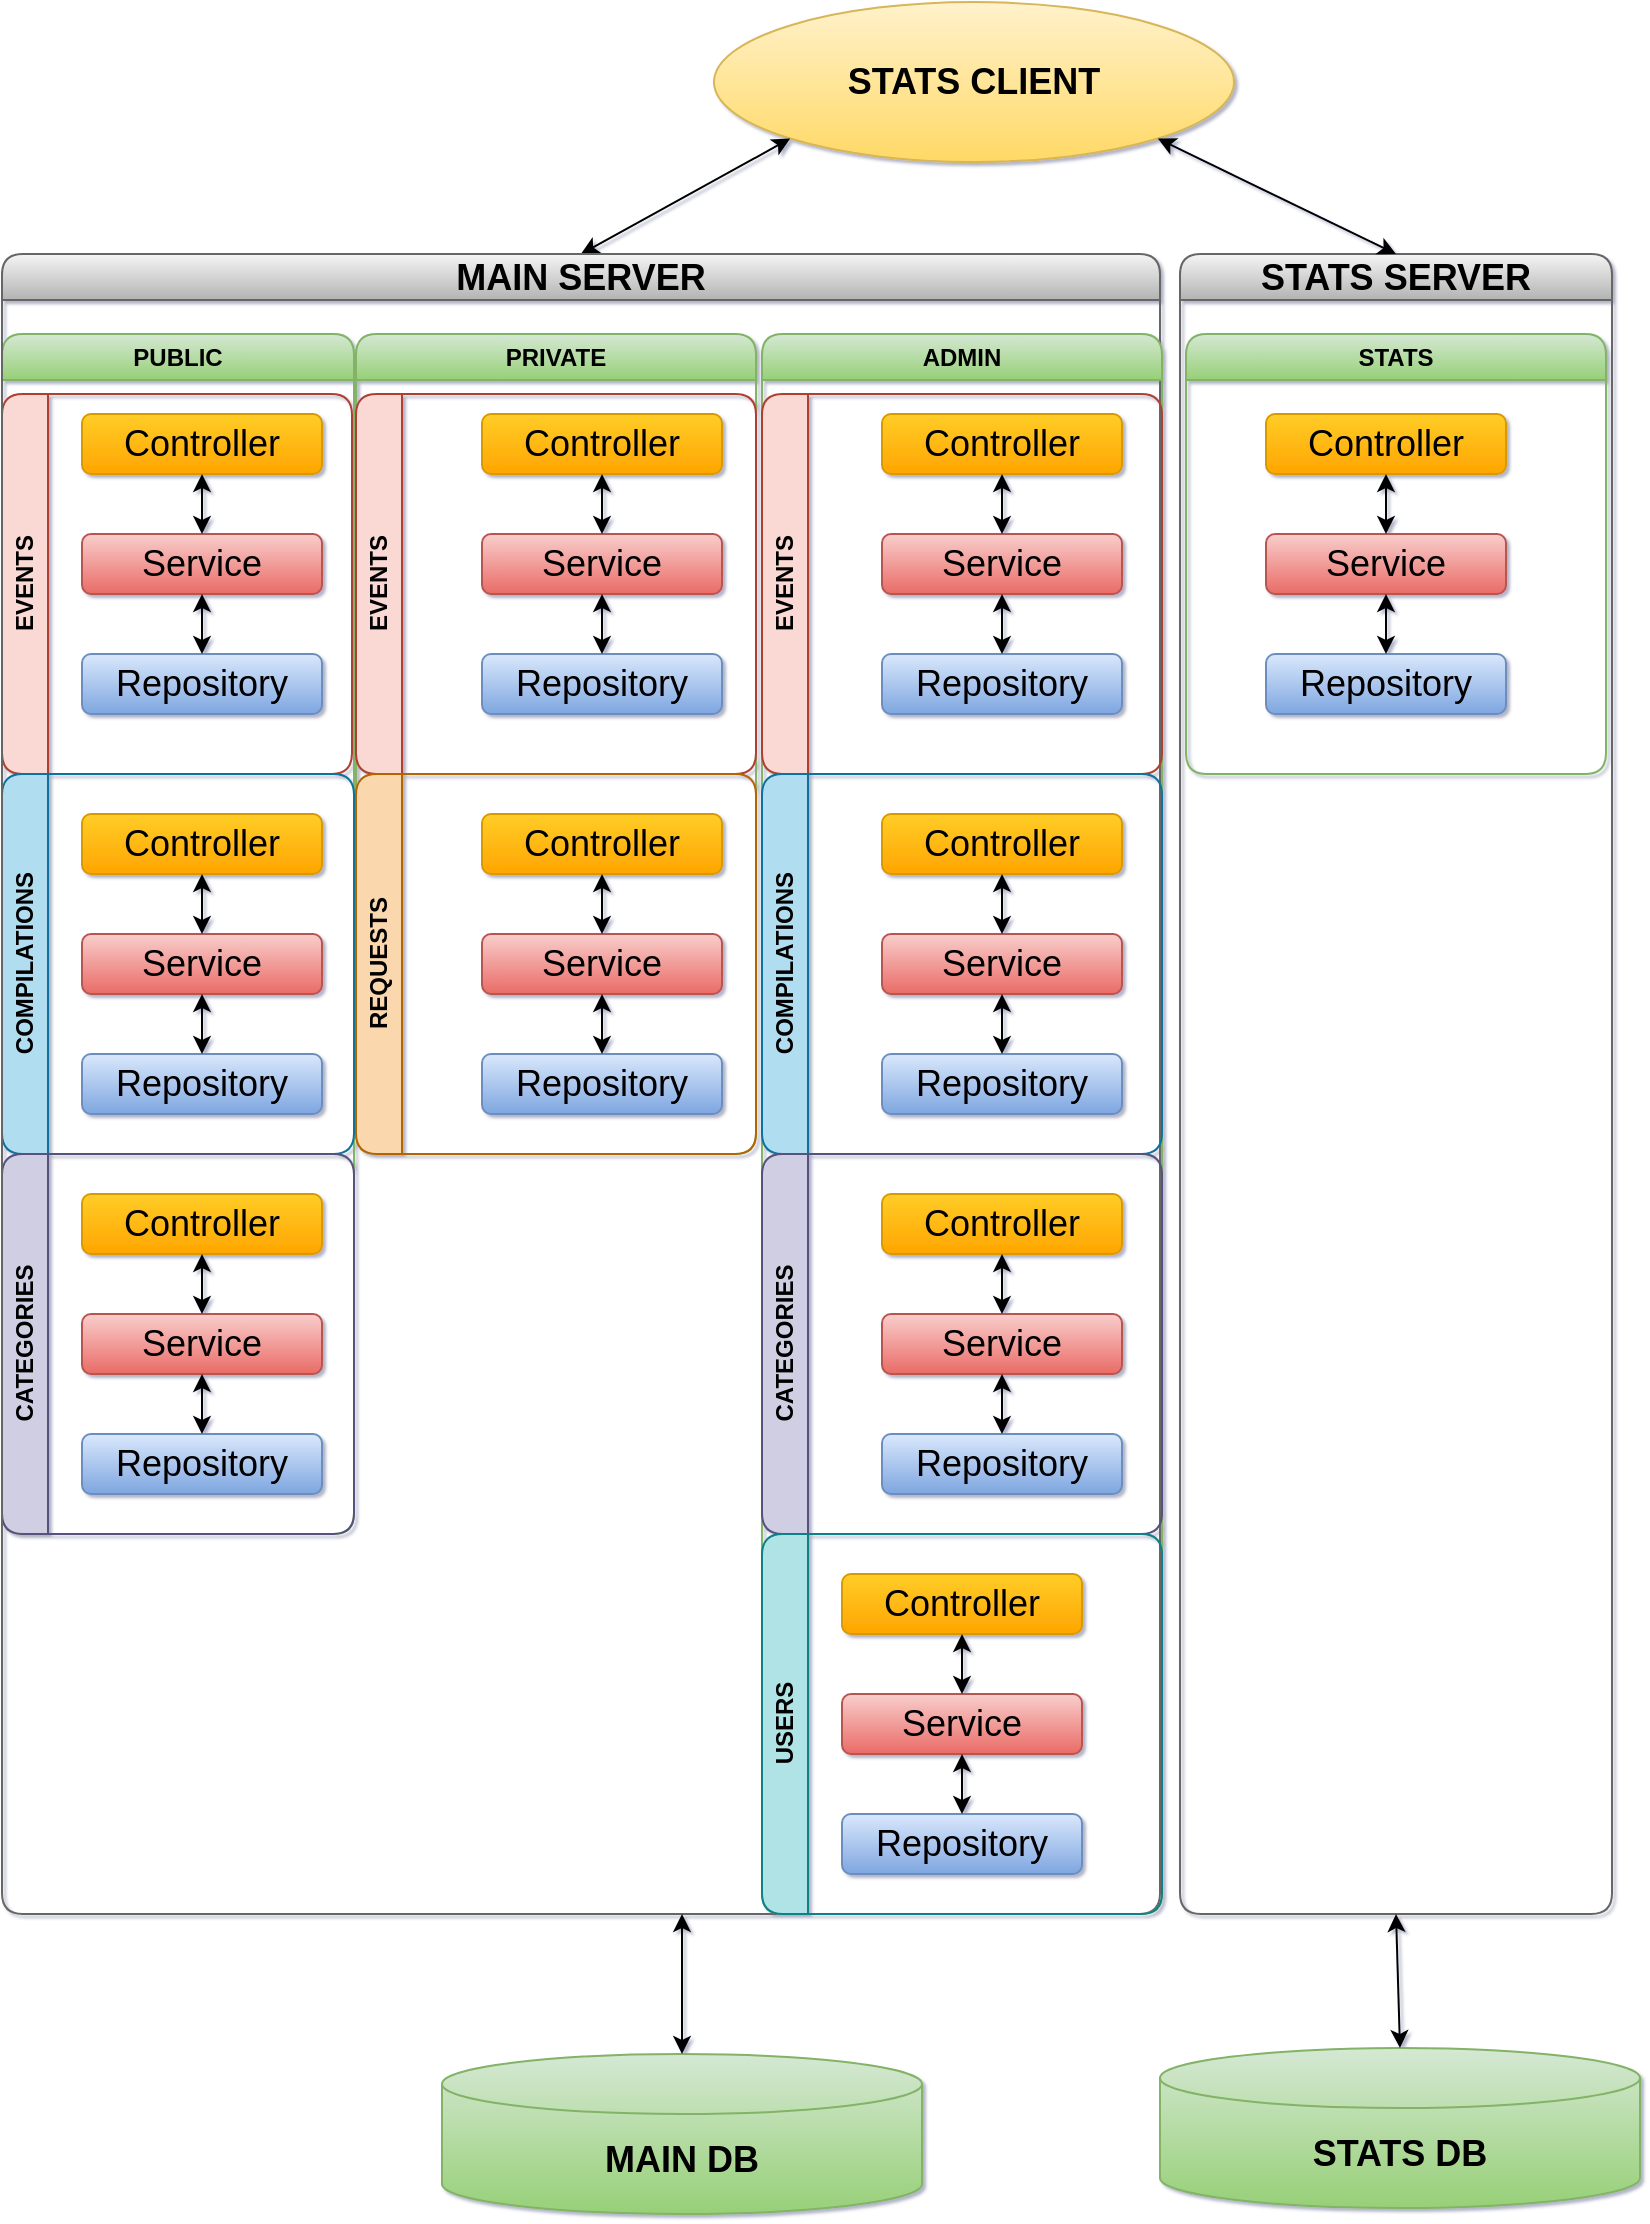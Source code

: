 <mxfile version="20.5.3" type="github"><diagram id="C5RBs43oDa-KdzZeNtuy" name="Page-1"><mxGraphModel dx="1467" dy="1926" grid="0" gridSize="10" guides="1" tooltips="1" connect="1" arrows="1" fold="1" page="1" pageScale="1" pageWidth="827" pageHeight="1169" math="0" shadow="1"><root><mxCell id="WIyWlLk6GJQsqaUBKTNV-0"/><mxCell id="WIyWlLk6GJQsqaUBKTNV-1" parent="WIyWlLk6GJQsqaUBKTNV-0"/><mxCell id="Ok5C3yvkND9ubcWBg9Ac-0" value="PUBLIC" style="swimlane;whiteSpace=wrap;html=1;fillColor=#d5e8d4;strokeColor=#82b366;gradientColor=#97d077;rounded=1;" vertex="1" parent="WIyWlLk6GJQsqaUBKTNV-1"><mxGeometry x="4" y="-989" width="176" height="600" as="geometry"/></mxCell><mxCell id="Ok5C3yvkND9ubcWBg9Ac-2" value="EVENTS" style="swimlane;horizontal=0;whiteSpace=wrap;html=1;fillColor=#fad9d5;strokeColor=#ae4132;rounded=1;" vertex="1" parent="Ok5C3yvkND9ubcWBg9Ac-0"><mxGeometry y="30" width="175" height="190" as="geometry"/></mxCell><mxCell id="Ok5C3yvkND9ubcWBg9Ac-3" value="&lt;div&gt;COMPILATIONS&lt;/div&gt;" style="swimlane;horizontal=0;whiteSpace=wrap;html=1;fillColor=#b1ddf0;strokeColor=#10739e;rounded=1;" vertex="1" parent="Ok5C3yvkND9ubcWBg9Ac-0"><mxGeometry y="220" width="176" height="190" as="geometry"/></mxCell><mxCell id="Ok5C3yvkND9ubcWBg9Ac-4" value="CATEGORIES" style="swimlane;horizontal=0;whiteSpace=wrap;html=1;fillColor=#d0cee2;strokeColor=#56517e;rounded=1;" vertex="1" parent="Ok5C3yvkND9ubcWBg9Ac-0"><mxGeometry y="410" width="176" height="190" as="geometry"/></mxCell><mxCell id="Ok5C3yvkND9ubcWBg9Ac-13" value="&lt;font style=&quot;font-size: 18px;&quot;&gt;STATS SERVER&lt;/font&gt;" style="swimlane;whiteSpace=wrap;html=1;startSize=23;fillColor=#f5f5f5;strokeColor=#666666;gradientColor=#b3b3b3;rounded=1;" vertex="1" parent="WIyWlLk6GJQsqaUBKTNV-1"><mxGeometry x="593" y="-1029" width="216" height="830" as="geometry"/></mxCell><mxCell id="Ok5C3yvkND9ubcWBg9Ac-26" value="STATS" style="swimlane;whiteSpace=wrap;html=1;fillColor=#d5e8d4;gradientColor=#97d077;strokeColor=#82b366;rounded=1;" vertex="1" parent="Ok5C3yvkND9ubcWBg9Ac-13"><mxGeometry x="3" y="40" width="210" height="220" as="geometry"/></mxCell><mxCell id="Ok5C3yvkND9ubcWBg9Ac-49" value="Controller" style="rounded=1;whiteSpace=wrap;html=1;fontSize=18;fillColor=#ffcd28;gradientColor=#ffa500;strokeColor=#d79b00;" vertex="1" parent="Ok5C3yvkND9ubcWBg9Ac-26"><mxGeometry x="40" y="40" width="120" height="30" as="geometry"/></mxCell><mxCell id="Ok5C3yvkND9ubcWBg9Ac-50" value="Service" style="rounded=1;whiteSpace=wrap;html=1;fontSize=18;fillColor=#f8cecc;gradientColor=#ea6b66;strokeColor=#b85450;" vertex="1" parent="Ok5C3yvkND9ubcWBg9Ac-26"><mxGeometry x="40" y="100" width="120" height="30" as="geometry"/></mxCell><mxCell id="Ok5C3yvkND9ubcWBg9Ac-51" value="Repository" style="rounded=1;whiteSpace=wrap;html=1;fontSize=18;fillColor=#dae8fc;gradientColor=#7ea6e0;strokeColor=#6c8ebf;" vertex="1" parent="Ok5C3yvkND9ubcWBg9Ac-26"><mxGeometry x="40" y="160" width="120" height="30" as="geometry"/></mxCell><mxCell id="Ok5C3yvkND9ubcWBg9Ac-52" value="" style="endArrow=classic;startArrow=classic;html=1;rounded=0;fontSize=18;entryX=0.5;entryY=1;entryDx=0;entryDy=0;exitX=0.5;exitY=0;exitDx=0;exitDy=0;" edge="1" parent="Ok5C3yvkND9ubcWBg9Ac-26" source="Ok5C3yvkND9ubcWBg9Ac-50" target="Ok5C3yvkND9ubcWBg9Ac-49"><mxGeometry width="50" height="50" relative="1" as="geometry"><mxPoint x="390" y="260" as="sourcePoint"/><mxPoint x="440" y="210" as="targetPoint"/></mxGeometry></mxCell><mxCell id="Ok5C3yvkND9ubcWBg9Ac-53" value="" style="endArrow=classic;startArrow=classic;html=1;rounded=0;fontSize=18;entryX=0.5;entryY=1;entryDx=0;entryDy=0;exitX=0.5;exitY=0;exitDx=0;exitDy=0;" edge="1" parent="Ok5C3yvkND9ubcWBg9Ac-26" source="Ok5C3yvkND9ubcWBg9Ac-51" target="Ok5C3yvkND9ubcWBg9Ac-50"><mxGeometry width="50" height="50" relative="1" as="geometry"><mxPoint x="110" y="150" as="sourcePoint"/><mxPoint x="110" y="120" as="targetPoint"/></mxGeometry></mxCell><mxCell id="Ok5C3yvkND9ubcWBg9Ac-17" value="&lt;font style=&quot;font-size: 18px;&quot;&gt;&lt;b&gt;STATS CLIENT&lt;/b&gt;&lt;/font&gt;" style="ellipse;whiteSpace=wrap;html=1;rounded=1;fillColor=#fff2cc;strokeColor=#d6b656;gradientColor=#ffd966;" vertex="1" parent="WIyWlLk6GJQsqaUBKTNV-1"><mxGeometry x="360" y="-1155" width="260" height="80" as="geometry"/></mxCell><mxCell id="Ok5C3yvkND9ubcWBg9Ac-21" value="" style="endArrow=classic;startArrow=classic;html=1;rounded=1;entryX=0;entryY=1;entryDx=0;entryDy=0;exitX=0.5;exitY=0;exitDx=0;exitDy=0;" edge="1" parent="WIyWlLk6GJQsqaUBKTNV-1" source="Ok5C3yvkND9ubcWBg9Ac-24" target="Ok5C3yvkND9ubcWBg9Ac-17"><mxGeometry width="50" height="50" relative="1" as="geometry"><mxPoint x="304" y="-989.28" as="sourcePoint"/><mxPoint x="335.924" y="-1070.996" as="targetPoint"/></mxGeometry></mxCell><mxCell id="Ok5C3yvkND9ubcWBg9Ac-23" value="" style="endArrow=classic;startArrow=classic;html=1;rounded=1;entryX=1;entryY=1;entryDx=0;entryDy=0;exitX=0.5;exitY=0;exitDx=0;exitDy=0;" edge="1" parent="WIyWlLk6GJQsqaUBKTNV-1" source="Ok5C3yvkND9ubcWBg9Ac-13" target="Ok5C3yvkND9ubcWBg9Ac-17"><mxGeometry width="50" height="50" relative="1" as="geometry"><mxPoint x="542.08" y="-1017.28" as="sourcePoint"/><mxPoint x="434.004" y="-1088.996" as="targetPoint"/></mxGeometry></mxCell><mxCell id="Ok5C3yvkND9ubcWBg9Ac-24" value="&lt;font style=&quot;font-size: 18px;&quot;&gt;MAIN SERVER&lt;/font&gt;" style="swimlane;whiteSpace=wrap;html=1;fillColor=#f5f5f5;strokeColor=#666666;gradientColor=#b3b3b3;rounded=1;" vertex="1" parent="WIyWlLk6GJQsqaUBKTNV-1"><mxGeometry x="4" y="-1029" width="579" height="830" as="geometry"/></mxCell><mxCell id="Ok5C3yvkND9ubcWBg9Ac-34" value="Controller" style="rounded=1;whiteSpace=wrap;html=1;fontSize=18;fillColor=#ffcd28;gradientColor=#ffa500;strokeColor=#d79b00;" vertex="1" parent="Ok5C3yvkND9ubcWBg9Ac-24"><mxGeometry x="40" y="80" width="120" height="30" as="geometry"/></mxCell><mxCell id="Ok5C3yvkND9ubcWBg9Ac-35" value="Service" style="rounded=1;whiteSpace=wrap;html=1;fontSize=18;fillColor=#f8cecc;gradientColor=#ea6b66;strokeColor=#b85450;" vertex="1" parent="Ok5C3yvkND9ubcWBg9Ac-24"><mxGeometry x="40" y="140" width="120" height="30" as="geometry"/></mxCell><mxCell id="Ok5C3yvkND9ubcWBg9Ac-36" value="Repository" style="rounded=1;whiteSpace=wrap;html=1;fontSize=18;fillColor=#dae8fc;gradientColor=#7ea6e0;strokeColor=#6c8ebf;" vertex="1" parent="Ok5C3yvkND9ubcWBg9Ac-24"><mxGeometry x="40" y="200" width="120" height="30" as="geometry"/></mxCell><mxCell id="Ok5C3yvkND9ubcWBg9Ac-37" value="" style="endArrow=classic;startArrow=classic;html=1;rounded=0;fontSize=18;entryX=0.5;entryY=1;entryDx=0;entryDy=0;exitX=0.5;exitY=0;exitDx=0;exitDy=0;" edge="1" parent="Ok5C3yvkND9ubcWBg9Ac-24" source="Ok5C3yvkND9ubcWBg9Ac-35" target="Ok5C3yvkND9ubcWBg9Ac-34"><mxGeometry width="50" height="50" relative="1" as="geometry"><mxPoint x="390" y="260" as="sourcePoint"/><mxPoint x="440" y="210" as="targetPoint"/></mxGeometry></mxCell><mxCell id="Ok5C3yvkND9ubcWBg9Ac-38" value="" style="endArrow=classic;startArrow=classic;html=1;rounded=0;fontSize=18;entryX=0.5;entryY=1;entryDx=0;entryDy=0;exitX=0.5;exitY=0;exitDx=0;exitDy=0;" edge="1" parent="Ok5C3yvkND9ubcWBg9Ac-24" source="Ok5C3yvkND9ubcWBg9Ac-36" target="Ok5C3yvkND9ubcWBg9Ac-35"><mxGeometry width="50" height="50" relative="1" as="geometry"><mxPoint x="110" y="150" as="sourcePoint"/><mxPoint x="110" y="120" as="targetPoint"/></mxGeometry></mxCell><mxCell id="Ok5C3yvkND9ubcWBg9Ac-39" value="Controller" style="rounded=1;whiteSpace=wrap;html=1;fontSize=18;fillColor=#ffcd28;gradientColor=#ffa500;strokeColor=#d79b00;" vertex="1" parent="Ok5C3yvkND9ubcWBg9Ac-24"><mxGeometry x="240" y="80" width="120" height="30" as="geometry"/></mxCell><mxCell id="Ok5C3yvkND9ubcWBg9Ac-40" value="Service" style="rounded=1;whiteSpace=wrap;html=1;fontSize=18;fillColor=#f8cecc;gradientColor=#ea6b66;strokeColor=#b85450;" vertex="1" parent="Ok5C3yvkND9ubcWBg9Ac-24"><mxGeometry x="240" y="140" width="120" height="30" as="geometry"/></mxCell><mxCell id="Ok5C3yvkND9ubcWBg9Ac-41" value="Repository" style="rounded=1;whiteSpace=wrap;html=1;fontSize=18;fillColor=#dae8fc;gradientColor=#7ea6e0;strokeColor=#6c8ebf;" vertex="1" parent="Ok5C3yvkND9ubcWBg9Ac-24"><mxGeometry x="240" y="200" width="120" height="30" as="geometry"/></mxCell><mxCell id="Ok5C3yvkND9ubcWBg9Ac-42" value="" style="endArrow=classic;startArrow=classic;html=1;rounded=0;fontSize=18;entryX=0.5;entryY=1;entryDx=0;entryDy=0;exitX=0.5;exitY=0;exitDx=0;exitDy=0;" edge="1" parent="Ok5C3yvkND9ubcWBg9Ac-24" source="Ok5C3yvkND9ubcWBg9Ac-40" target="Ok5C3yvkND9ubcWBg9Ac-39"><mxGeometry width="50" height="50" relative="1" as="geometry"><mxPoint x="590" y="300" as="sourcePoint"/><mxPoint x="640" y="250" as="targetPoint"/></mxGeometry></mxCell><mxCell id="Ok5C3yvkND9ubcWBg9Ac-43" value="" style="endArrow=classic;startArrow=classic;html=1;rounded=0;fontSize=18;entryX=0.5;entryY=1;entryDx=0;entryDy=0;exitX=0.5;exitY=0;exitDx=0;exitDy=0;" edge="1" parent="Ok5C3yvkND9ubcWBg9Ac-24" source="Ok5C3yvkND9ubcWBg9Ac-41" target="Ok5C3yvkND9ubcWBg9Ac-40"><mxGeometry width="50" height="50" relative="1" as="geometry"><mxPoint x="310" y="190" as="sourcePoint"/><mxPoint x="310" y="160" as="targetPoint"/></mxGeometry></mxCell><mxCell id="Ok5C3yvkND9ubcWBg9Ac-44" value="Controller" style="rounded=1;whiteSpace=wrap;html=1;fontSize=18;fillColor=#ffcd28;gradientColor=#ffa500;strokeColor=#d79b00;" vertex="1" parent="Ok5C3yvkND9ubcWBg9Ac-24"><mxGeometry x="440" y="80" width="120" height="30" as="geometry"/></mxCell><mxCell id="Ok5C3yvkND9ubcWBg9Ac-45" value="Service" style="rounded=1;whiteSpace=wrap;html=1;fontSize=18;fillColor=#f8cecc;gradientColor=#ea6b66;strokeColor=#b85450;" vertex="1" parent="Ok5C3yvkND9ubcWBg9Ac-24"><mxGeometry x="440" y="140" width="120" height="30" as="geometry"/></mxCell><mxCell id="Ok5C3yvkND9ubcWBg9Ac-46" value="Repository" style="rounded=1;whiteSpace=wrap;html=1;fontSize=18;fillColor=#dae8fc;gradientColor=#7ea6e0;strokeColor=#6c8ebf;" vertex="1" parent="Ok5C3yvkND9ubcWBg9Ac-24"><mxGeometry x="440" y="200" width="120" height="30" as="geometry"/></mxCell><mxCell id="Ok5C3yvkND9ubcWBg9Ac-47" value="" style="endArrow=classic;startArrow=classic;html=1;rounded=0;fontSize=18;entryX=0.5;entryY=1;entryDx=0;entryDy=0;exitX=0.5;exitY=0;exitDx=0;exitDy=0;" edge="1" parent="Ok5C3yvkND9ubcWBg9Ac-24" source="Ok5C3yvkND9ubcWBg9Ac-45" target="Ok5C3yvkND9ubcWBg9Ac-44"><mxGeometry width="50" height="50" relative="1" as="geometry"><mxPoint x="790" y="300" as="sourcePoint"/><mxPoint x="840" y="250" as="targetPoint"/></mxGeometry></mxCell><mxCell id="Ok5C3yvkND9ubcWBg9Ac-48" value="" style="endArrow=classic;startArrow=classic;html=1;rounded=0;fontSize=18;entryX=0.5;entryY=1;entryDx=0;entryDy=0;exitX=0.5;exitY=0;exitDx=0;exitDy=0;" edge="1" parent="Ok5C3yvkND9ubcWBg9Ac-24" source="Ok5C3yvkND9ubcWBg9Ac-46" target="Ok5C3yvkND9ubcWBg9Ac-45"><mxGeometry width="50" height="50" relative="1" as="geometry"><mxPoint x="510" y="190" as="sourcePoint"/><mxPoint x="510" y="160" as="targetPoint"/></mxGeometry></mxCell><mxCell id="Ok5C3yvkND9ubcWBg9Ac-54" value="Controller" style="rounded=1;whiteSpace=wrap;html=1;fontSize=18;fillColor=#ffcd28;gradientColor=#ffa500;strokeColor=#d79b00;" vertex="1" parent="Ok5C3yvkND9ubcWBg9Ac-24"><mxGeometry x="40" y="280" width="120" height="30" as="geometry"/></mxCell><mxCell id="Ok5C3yvkND9ubcWBg9Ac-55" value="Service" style="rounded=1;whiteSpace=wrap;html=1;fontSize=18;fillColor=#f8cecc;gradientColor=#ea6b66;strokeColor=#b85450;" vertex="1" parent="Ok5C3yvkND9ubcWBg9Ac-24"><mxGeometry x="40" y="340" width="120" height="30" as="geometry"/></mxCell><mxCell id="Ok5C3yvkND9ubcWBg9Ac-56" value="Repository" style="rounded=1;whiteSpace=wrap;html=1;fontSize=18;fillColor=#dae8fc;gradientColor=#7ea6e0;strokeColor=#6c8ebf;" vertex="1" parent="Ok5C3yvkND9ubcWBg9Ac-24"><mxGeometry x="40" y="400" width="120" height="30" as="geometry"/></mxCell><mxCell id="Ok5C3yvkND9ubcWBg9Ac-57" value="" style="endArrow=classic;startArrow=classic;html=1;rounded=0;fontSize=18;entryX=0.5;entryY=1;entryDx=0;entryDy=0;exitX=0.5;exitY=0;exitDx=0;exitDy=0;" edge="1" parent="Ok5C3yvkND9ubcWBg9Ac-24" source="Ok5C3yvkND9ubcWBg9Ac-55" target="Ok5C3yvkND9ubcWBg9Ac-54"><mxGeometry width="50" height="50" relative="1" as="geometry"><mxPoint x="390" y="500" as="sourcePoint"/><mxPoint x="440" y="450" as="targetPoint"/></mxGeometry></mxCell><mxCell id="Ok5C3yvkND9ubcWBg9Ac-58" value="" style="endArrow=classic;startArrow=classic;html=1;rounded=0;fontSize=18;entryX=0.5;entryY=1;entryDx=0;entryDy=0;exitX=0.5;exitY=0;exitDx=0;exitDy=0;" edge="1" parent="Ok5C3yvkND9ubcWBg9Ac-24" source="Ok5C3yvkND9ubcWBg9Ac-56" target="Ok5C3yvkND9ubcWBg9Ac-55"><mxGeometry width="50" height="50" relative="1" as="geometry"><mxPoint x="110" y="390" as="sourcePoint"/><mxPoint x="110" y="360" as="targetPoint"/></mxGeometry></mxCell><mxCell id="Ok5C3yvkND9ubcWBg9Ac-59" value="Controller" style="rounded=1;whiteSpace=wrap;html=1;fontSize=18;fillColor=#ffcd28;gradientColor=#ffa500;strokeColor=#d79b00;" vertex="1" parent="Ok5C3yvkND9ubcWBg9Ac-24"><mxGeometry x="240" y="280" width="120" height="30" as="geometry"/></mxCell><mxCell id="Ok5C3yvkND9ubcWBg9Ac-60" value="Service" style="rounded=1;whiteSpace=wrap;html=1;fontSize=18;fillColor=#f8cecc;gradientColor=#ea6b66;strokeColor=#b85450;" vertex="1" parent="Ok5C3yvkND9ubcWBg9Ac-24"><mxGeometry x="240" y="340" width="120" height="30" as="geometry"/></mxCell><mxCell id="Ok5C3yvkND9ubcWBg9Ac-61" value="Repository" style="rounded=1;whiteSpace=wrap;html=1;fontSize=18;fillColor=#dae8fc;gradientColor=#7ea6e0;strokeColor=#6c8ebf;" vertex="1" parent="Ok5C3yvkND9ubcWBg9Ac-24"><mxGeometry x="240" y="400" width="120" height="30" as="geometry"/></mxCell><mxCell id="Ok5C3yvkND9ubcWBg9Ac-62" value="" style="endArrow=classic;startArrow=classic;html=1;rounded=0;fontSize=18;entryX=0.5;entryY=1;entryDx=0;entryDy=0;exitX=0.5;exitY=0;exitDx=0;exitDy=0;" edge="1" parent="Ok5C3yvkND9ubcWBg9Ac-24" source="Ok5C3yvkND9ubcWBg9Ac-60" target="Ok5C3yvkND9ubcWBg9Ac-59"><mxGeometry width="50" height="50" relative="1" as="geometry"><mxPoint x="590" y="500" as="sourcePoint"/><mxPoint x="640" y="450" as="targetPoint"/></mxGeometry></mxCell><mxCell id="Ok5C3yvkND9ubcWBg9Ac-63" value="" style="endArrow=classic;startArrow=classic;html=1;rounded=0;fontSize=18;entryX=0.5;entryY=1;entryDx=0;entryDy=0;exitX=0.5;exitY=0;exitDx=0;exitDy=0;" edge="1" parent="Ok5C3yvkND9ubcWBg9Ac-24" source="Ok5C3yvkND9ubcWBg9Ac-61" target="Ok5C3yvkND9ubcWBg9Ac-60"><mxGeometry width="50" height="50" relative="1" as="geometry"><mxPoint x="310" y="390" as="sourcePoint"/><mxPoint x="310" y="360" as="targetPoint"/></mxGeometry></mxCell><mxCell id="Ok5C3yvkND9ubcWBg9Ac-64" value="Controller" style="rounded=1;whiteSpace=wrap;html=1;fontSize=18;fillColor=#ffcd28;gradientColor=#ffa500;strokeColor=#d79b00;" vertex="1" parent="Ok5C3yvkND9ubcWBg9Ac-24"><mxGeometry x="440" y="280" width="120" height="30" as="geometry"/></mxCell><mxCell id="Ok5C3yvkND9ubcWBg9Ac-65" value="Service" style="rounded=1;whiteSpace=wrap;html=1;fontSize=18;fillColor=#f8cecc;gradientColor=#ea6b66;strokeColor=#b85450;" vertex="1" parent="Ok5C3yvkND9ubcWBg9Ac-24"><mxGeometry x="440" y="340" width="120" height="30" as="geometry"/></mxCell><mxCell id="Ok5C3yvkND9ubcWBg9Ac-66" value="Repository" style="rounded=1;whiteSpace=wrap;html=1;fontSize=18;fillColor=#dae8fc;gradientColor=#7ea6e0;strokeColor=#6c8ebf;" vertex="1" parent="Ok5C3yvkND9ubcWBg9Ac-24"><mxGeometry x="440" y="400" width="120" height="30" as="geometry"/></mxCell><mxCell id="Ok5C3yvkND9ubcWBg9Ac-67" value="" style="endArrow=classic;startArrow=classic;html=1;rounded=0;fontSize=18;entryX=0.5;entryY=1;entryDx=0;entryDy=0;exitX=0.5;exitY=0;exitDx=0;exitDy=0;" edge="1" parent="Ok5C3yvkND9ubcWBg9Ac-24" source="Ok5C3yvkND9ubcWBg9Ac-65" target="Ok5C3yvkND9ubcWBg9Ac-64"><mxGeometry width="50" height="50" relative="1" as="geometry"><mxPoint x="790" y="500" as="sourcePoint"/><mxPoint x="840" y="450" as="targetPoint"/></mxGeometry></mxCell><mxCell id="Ok5C3yvkND9ubcWBg9Ac-68" value="" style="endArrow=classic;startArrow=classic;html=1;rounded=0;fontSize=18;entryX=0.5;entryY=1;entryDx=0;entryDy=0;exitX=0.5;exitY=0;exitDx=0;exitDy=0;" edge="1" parent="Ok5C3yvkND9ubcWBg9Ac-24" source="Ok5C3yvkND9ubcWBg9Ac-66" target="Ok5C3yvkND9ubcWBg9Ac-65"><mxGeometry width="50" height="50" relative="1" as="geometry"><mxPoint x="510" y="390" as="sourcePoint"/><mxPoint x="510" y="360" as="targetPoint"/></mxGeometry></mxCell><mxCell id="Ok5C3yvkND9ubcWBg9Ac-69" value="Controller" style="rounded=1;whiteSpace=wrap;html=1;fontSize=18;fillColor=#ffcd28;gradientColor=#ffa500;strokeColor=#d79b00;" vertex="1" parent="Ok5C3yvkND9ubcWBg9Ac-24"><mxGeometry x="40" y="470" width="120" height="30" as="geometry"/></mxCell><mxCell id="Ok5C3yvkND9ubcWBg9Ac-70" value="Service" style="rounded=1;whiteSpace=wrap;html=1;fontSize=18;fillColor=#f8cecc;gradientColor=#ea6b66;strokeColor=#b85450;" vertex="1" parent="Ok5C3yvkND9ubcWBg9Ac-24"><mxGeometry x="40" y="530" width="120" height="30" as="geometry"/></mxCell><mxCell id="Ok5C3yvkND9ubcWBg9Ac-71" value="Repository" style="rounded=1;whiteSpace=wrap;html=1;fontSize=18;fillColor=#dae8fc;gradientColor=#7ea6e0;strokeColor=#6c8ebf;" vertex="1" parent="Ok5C3yvkND9ubcWBg9Ac-24"><mxGeometry x="40" y="590" width="120" height="30" as="geometry"/></mxCell><mxCell id="Ok5C3yvkND9ubcWBg9Ac-72" value="" style="endArrow=classic;startArrow=classic;html=1;rounded=0;fontSize=18;entryX=0.5;entryY=1;entryDx=0;entryDy=0;exitX=0.5;exitY=0;exitDx=0;exitDy=0;" edge="1" parent="Ok5C3yvkND9ubcWBg9Ac-24" source="Ok5C3yvkND9ubcWBg9Ac-70" target="Ok5C3yvkND9ubcWBg9Ac-69"><mxGeometry width="50" height="50" relative="1" as="geometry"><mxPoint x="390" y="690" as="sourcePoint"/><mxPoint x="440" y="640" as="targetPoint"/></mxGeometry></mxCell><mxCell id="Ok5C3yvkND9ubcWBg9Ac-73" value="" style="endArrow=classic;startArrow=classic;html=1;rounded=0;fontSize=18;entryX=0.5;entryY=1;entryDx=0;entryDy=0;exitX=0.5;exitY=0;exitDx=0;exitDy=0;" edge="1" parent="Ok5C3yvkND9ubcWBg9Ac-24" source="Ok5C3yvkND9ubcWBg9Ac-71" target="Ok5C3yvkND9ubcWBg9Ac-70"><mxGeometry width="50" height="50" relative="1" as="geometry"><mxPoint x="110" y="580" as="sourcePoint"/><mxPoint x="110" y="550" as="targetPoint"/></mxGeometry></mxCell><mxCell id="Ok5C3yvkND9ubcWBg9Ac-74" value="Controller" style="rounded=1;whiteSpace=wrap;html=1;fontSize=18;fillColor=#ffcd28;gradientColor=#ffa500;strokeColor=#d79b00;" vertex="1" parent="Ok5C3yvkND9ubcWBg9Ac-24"><mxGeometry x="440" y="470" width="120" height="30" as="geometry"/></mxCell><mxCell id="Ok5C3yvkND9ubcWBg9Ac-75" value="Service" style="rounded=1;whiteSpace=wrap;html=1;fontSize=18;fillColor=#f8cecc;gradientColor=#ea6b66;strokeColor=#b85450;" vertex="1" parent="Ok5C3yvkND9ubcWBg9Ac-24"><mxGeometry x="440" y="530" width="120" height="30" as="geometry"/></mxCell><mxCell id="Ok5C3yvkND9ubcWBg9Ac-76" value="Repository" style="rounded=1;whiteSpace=wrap;html=1;fontSize=18;fillColor=#dae8fc;gradientColor=#7ea6e0;strokeColor=#6c8ebf;" vertex="1" parent="Ok5C3yvkND9ubcWBg9Ac-24"><mxGeometry x="440" y="590" width="120" height="30" as="geometry"/></mxCell><mxCell id="Ok5C3yvkND9ubcWBg9Ac-77" value="" style="endArrow=classic;startArrow=classic;html=1;rounded=0;fontSize=18;entryX=0.5;entryY=1;entryDx=0;entryDy=0;exitX=0.5;exitY=0;exitDx=0;exitDy=0;" edge="1" parent="Ok5C3yvkND9ubcWBg9Ac-24" source="Ok5C3yvkND9ubcWBg9Ac-75" target="Ok5C3yvkND9ubcWBg9Ac-74"><mxGeometry width="50" height="50" relative="1" as="geometry"><mxPoint x="790" y="690" as="sourcePoint"/><mxPoint x="840" y="640" as="targetPoint"/></mxGeometry></mxCell><mxCell id="Ok5C3yvkND9ubcWBg9Ac-78" value="" style="endArrow=classic;startArrow=classic;html=1;rounded=0;fontSize=18;entryX=0.5;entryY=1;entryDx=0;entryDy=0;exitX=0.5;exitY=0;exitDx=0;exitDy=0;" edge="1" parent="Ok5C3yvkND9ubcWBg9Ac-24" source="Ok5C3yvkND9ubcWBg9Ac-76" target="Ok5C3yvkND9ubcWBg9Ac-75"><mxGeometry width="50" height="50" relative="1" as="geometry"><mxPoint x="510" y="580" as="sourcePoint"/><mxPoint x="510" y="550" as="targetPoint"/></mxGeometry></mxCell><mxCell id="Ok5C3yvkND9ubcWBg9Ac-5" value="PRIVATE" style="swimlane;whiteSpace=wrap;html=1;fillColor=#d5e8d4;strokeColor=#82b366;gradientColor=#97d077;rounded=1;" vertex="1" parent="Ok5C3yvkND9ubcWBg9Ac-24"><mxGeometry x="177" y="40" width="200" height="410" as="geometry"/></mxCell><mxCell id="Ok5C3yvkND9ubcWBg9Ac-6" value="EVENTS" style="swimlane;horizontal=0;whiteSpace=wrap;html=1;fillColor=#fad9d5;strokeColor=#ae4132;rounded=1;" vertex="1" parent="Ok5C3yvkND9ubcWBg9Ac-5"><mxGeometry y="30" width="200" height="190" as="geometry"/></mxCell><mxCell id="Ok5C3yvkND9ubcWBg9Ac-7" value="&lt;div&gt;REQUESTS&lt;/div&gt;" style="swimlane;horizontal=0;whiteSpace=wrap;html=1;fillColor=#fad7ac;strokeColor=#b46504;rounded=1;" vertex="1" parent="Ok5C3yvkND9ubcWBg9Ac-5"><mxGeometry y="220" width="200" height="190" as="geometry"/></mxCell><mxCell id="Ok5C3yvkND9ubcWBg9Ac-9" value="ADMIN" style="swimlane;whiteSpace=wrap;html=1;fillColor=#d5e8d4;strokeColor=#82b366;gradientColor=#97d077;rounded=1;" vertex="1" parent="Ok5C3yvkND9ubcWBg9Ac-24"><mxGeometry x="380" y="40" width="200" height="790" as="geometry"/></mxCell><mxCell id="Ok5C3yvkND9ubcWBg9Ac-10" value="EVENTS" style="swimlane;horizontal=0;whiteSpace=wrap;html=1;fillColor=#fad9d5;strokeColor=#ae4132;rounded=1;" vertex="1" parent="Ok5C3yvkND9ubcWBg9Ac-9"><mxGeometry y="30" width="200" height="190" as="geometry"/></mxCell><mxCell id="Ok5C3yvkND9ubcWBg9Ac-11" value="COMPILATIONS" style="swimlane;horizontal=0;whiteSpace=wrap;html=1;fillColor=#b1ddf0;strokeColor=#10739e;rounded=1;" vertex="1" parent="Ok5C3yvkND9ubcWBg9Ac-9"><mxGeometry y="220" width="200" height="190" as="geometry"/></mxCell><mxCell id="Ok5C3yvkND9ubcWBg9Ac-12" value="CATEGORIES" style="swimlane;horizontal=0;whiteSpace=wrap;html=1;fillColor=#d0cee2;strokeColor=#56517e;rounded=1;" vertex="1" parent="Ok5C3yvkND9ubcWBg9Ac-9"><mxGeometry y="410" width="200" height="190" as="geometry"/></mxCell><mxCell id="Ok5C3yvkND9ubcWBg9Ac-25" value="USERS" style="swimlane;horizontal=0;whiteSpace=wrap;html=1;fillColor=#b0e3e6;strokeColor=#0e8088;rounded=1;" vertex="1" parent="Ok5C3yvkND9ubcWBg9Ac-9"><mxGeometry y="600" width="200" height="190" as="geometry"/></mxCell><mxCell id="Ok5C3yvkND9ubcWBg9Ac-79" value="Controller" style="rounded=1;whiteSpace=wrap;html=1;fontSize=18;fillColor=#ffcd28;gradientColor=#ffa500;strokeColor=#d79b00;" vertex="1" parent="Ok5C3yvkND9ubcWBg9Ac-25"><mxGeometry x="40" y="20" width="120" height="30" as="geometry"/></mxCell><mxCell id="Ok5C3yvkND9ubcWBg9Ac-80" value="Service" style="rounded=1;whiteSpace=wrap;html=1;fontSize=18;fillColor=#f8cecc;gradientColor=#ea6b66;strokeColor=#b85450;" vertex="1" parent="Ok5C3yvkND9ubcWBg9Ac-25"><mxGeometry x="40" y="80" width="120" height="30" as="geometry"/></mxCell><mxCell id="Ok5C3yvkND9ubcWBg9Ac-81" value="Repository" style="rounded=1;whiteSpace=wrap;html=1;fontSize=18;fillColor=#dae8fc;gradientColor=#7ea6e0;strokeColor=#6c8ebf;" vertex="1" parent="Ok5C3yvkND9ubcWBg9Ac-25"><mxGeometry x="40" y="140" width="120" height="30" as="geometry"/></mxCell><mxCell id="Ok5C3yvkND9ubcWBg9Ac-82" value="" style="endArrow=classic;startArrow=classic;html=1;rounded=0;fontSize=18;entryX=0.5;entryY=1;entryDx=0;entryDy=0;exitX=0.5;exitY=0;exitDx=0;exitDy=0;" edge="1" parent="Ok5C3yvkND9ubcWBg9Ac-25" source="Ok5C3yvkND9ubcWBg9Ac-80" target="Ok5C3yvkND9ubcWBg9Ac-79"><mxGeometry width="50" height="50" relative="1" as="geometry"><mxPoint x="390" y="240" as="sourcePoint"/><mxPoint x="440" y="190" as="targetPoint"/></mxGeometry></mxCell><mxCell id="Ok5C3yvkND9ubcWBg9Ac-83" value="" style="endArrow=classic;startArrow=classic;html=1;rounded=0;fontSize=18;entryX=0.5;entryY=1;entryDx=0;entryDy=0;exitX=0.5;exitY=0;exitDx=0;exitDy=0;" edge="1" parent="Ok5C3yvkND9ubcWBg9Ac-25" source="Ok5C3yvkND9ubcWBg9Ac-81" target="Ok5C3yvkND9ubcWBg9Ac-80"><mxGeometry width="50" height="50" relative="1" as="geometry"><mxPoint x="110" y="130" as="sourcePoint"/><mxPoint x="110" y="100" as="targetPoint"/></mxGeometry></mxCell><mxCell id="Ok5C3yvkND9ubcWBg9Ac-32" value="&lt;b&gt;&lt;font style=&quot;font-size: 18px;&quot;&gt;MAIN DB&lt;/font&gt;&lt;br&gt;&lt;/b&gt;" style="shape=cylinder3;whiteSpace=wrap;html=1;boundedLbl=1;backgroundOutline=1;size=15;fillColor=#d5e8d4;gradientColor=#97d077;strokeColor=#82b366;" vertex="1" parent="WIyWlLk6GJQsqaUBKTNV-1"><mxGeometry x="224" y="-129" width="240" height="80" as="geometry"/></mxCell><mxCell id="Ok5C3yvkND9ubcWBg9Ac-33" value="&lt;b&gt;&lt;font style=&quot;font-size: 18px;&quot;&gt;STATS DB&lt;/font&gt;&lt;/b&gt;" style="shape=cylinder3;whiteSpace=wrap;html=1;boundedLbl=1;backgroundOutline=1;size=15;fillColor=#d5e8d4;gradientColor=#97d077;strokeColor=#82b366;" vertex="1" parent="WIyWlLk6GJQsqaUBKTNV-1"><mxGeometry x="583" y="-132" width="240" height="80" as="geometry"/></mxCell><mxCell id="Ok5C3yvkND9ubcWBg9Ac-84" value="" style="endArrow=classic;startArrow=classic;html=1;rounded=0;fontSize=18;exitX=0.5;exitY=0;exitDx=0;exitDy=0;exitPerimeter=0;" edge="1" parent="WIyWlLk6GJQsqaUBKTNV-1" source="Ok5C3yvkND9ubcWBg9Ac-32"><mxGeometry width="50" height="50" relative="1" as="geometry"><mxPoint x="384" y="-509" as="sourcePoint"/><mxPoint x="344" y="-199" as="targetPoint"/></mxGeometry></mxCell><mxCell id="Ok5C3yvkND9ubcWBg9Ac-85" value="" style="endArrow=classic;startArrow=classic;html=1;rounded=0;fontSize=18;exitX=0.5;exitY=0;exitDx=0;exitDy=0;exitPerimeter=0;entryX=0.5;entryY=1;entryDx=0;entryDy=0;" edge="1" parent="WIyWlLk6GJQsqaUBKTNV-1" source="Ok5C3yvkND9ubcWBg9Ac-33" target="Ok5C3yvkND9ubcWBg9Ac-13"><mxGeometry width="50" height="50" relative="1" as="geometry"><mxPoint x="354" y="-119" as="sourcePoint"/><mxPoint x="354" y="-189" as="targetPoint"/></mxGeometry></mxCell></root></mxGraphModel></diagram></mxfile>